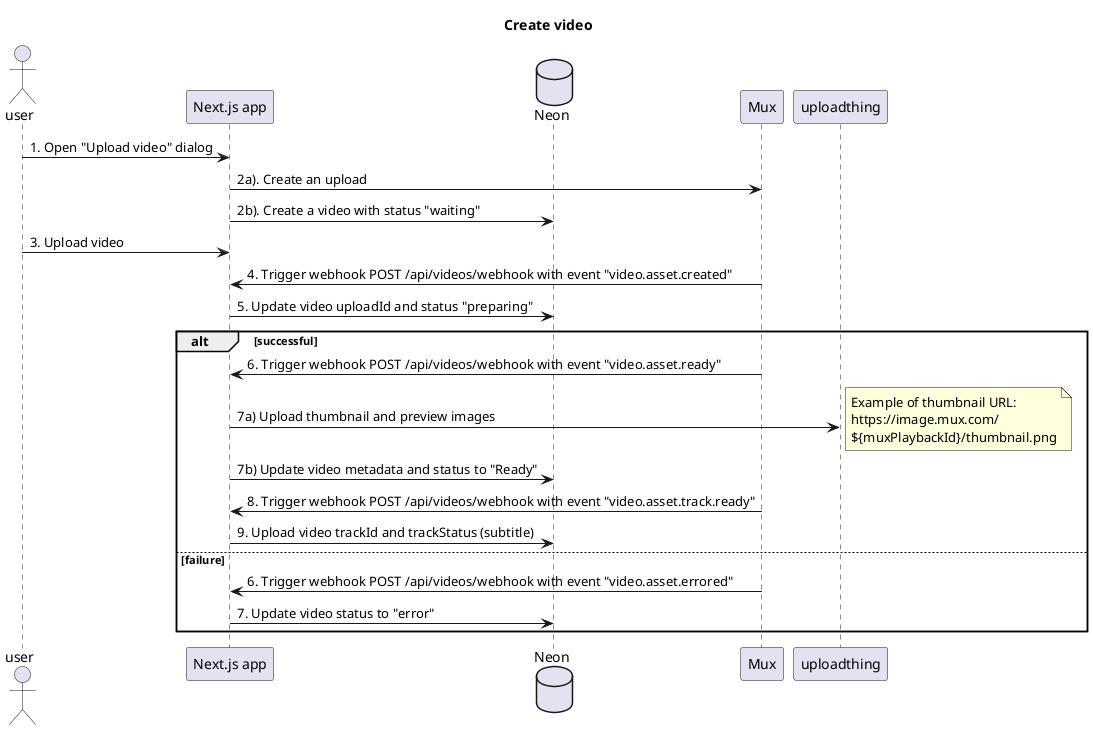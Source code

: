 @startuml create-video
title Create video

actor user
participant "Next.js app" as next
database Neon as db
participant "Mux" as mux
participant "uploadthing" as uploadthing

user -> next : 1. Open "Upload video" dialog
next -> mux : 2a). Create an upload
next -> db : 2b). Create a video with status "waiting"
user -> next : 3. Upload video
mux -> next : 4. Trigger webhook POST /api/videos/webhook with event "video.asset.created"
next -> db : 5. Update video uploadId and status "preparing"

alt successful
    mux -> next : 6. Trigger webhook POST /api/videos/webhook with event "video.asset.ready"
    next -> uploadthing: 7a) Upload thumbnail and preview images
    note right
        Example of thumbnail URL:
        https://image.mux.com/
        ${muxPlaybackId}/thumbnail.png
    end note
    next -> db : 7b) Update video metadata and status to "Ready"
    mux -> next : 8. Trigger webhook POST /api/videos/webhook with event "video.asset.track.ready"
    next -> db : 9. Upload video trackId and trackStatus (subtitle)
else failure 
    mux -> next : 6. Trigger webhook POST /api/videos/webhook with event "video.asset.errored"
    next -> db: 7. Update video status to "error"
end
@enduml